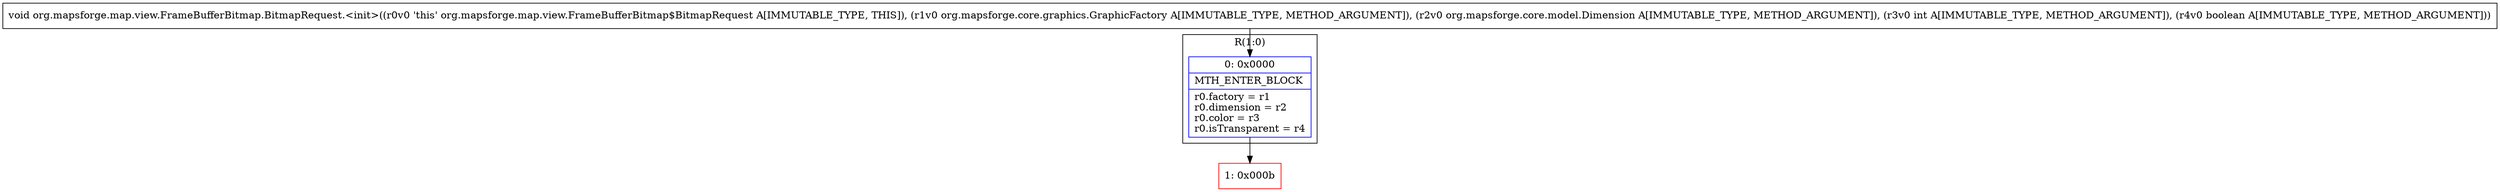 digraph "CFG fororg.mapsforge.map.view.FrameBufferBitmap.BitmapRequest.\<init\>(Lorg\/mapsforge\/core\/graphics\/GraphicFactory;Lorg\/mapsforge\/core\/model\/Dimension;IZ)V" {
subgraph cluster_Region_1046791580 {
label = "R(1:0)";
node [shape=record,color=blue];
Node_0 [shape=record,label="{0\:\ 0x0000|MTH_ENTER_BLOCK\l|r0.factory = r1\lr0.dimension = r2\lr0.color = r3\lr0.isTransparent = r4\l}"];
}
Node_1 [shape=record,color=red,label="{1\:\ 0x000b}"];
MethodNode[shape=record,label="{void org.mapsforge.map.view.FrameBufferBitmap.BitmapRequest.\<init\>((r0v0 'this' org.mapsforge.map.view.FrameBufferBitmap$BitmapRequest A[IMMUTABLE_TYPE, THIS]), (r1v0 org.mapsforge.core.graphics.GraphicFactory A[IMMUTABLE_TYPE, METHOD_ARGUMENT]), (r2v0 org.mapsforge.core.model.Dimension A[IMMUTABLE_TYPE, METHOD_ARGUMENT]), (r3v0 int A[IMMUTABLE_TYPE, METHOD_ARGUMENT]), (r4v0 boolean A[IMMUTABLE_TYPE, METHOD_ARGUMENT])) }"];
MethodNode -> Node_0;
Node_0 -> Node_1;
}

